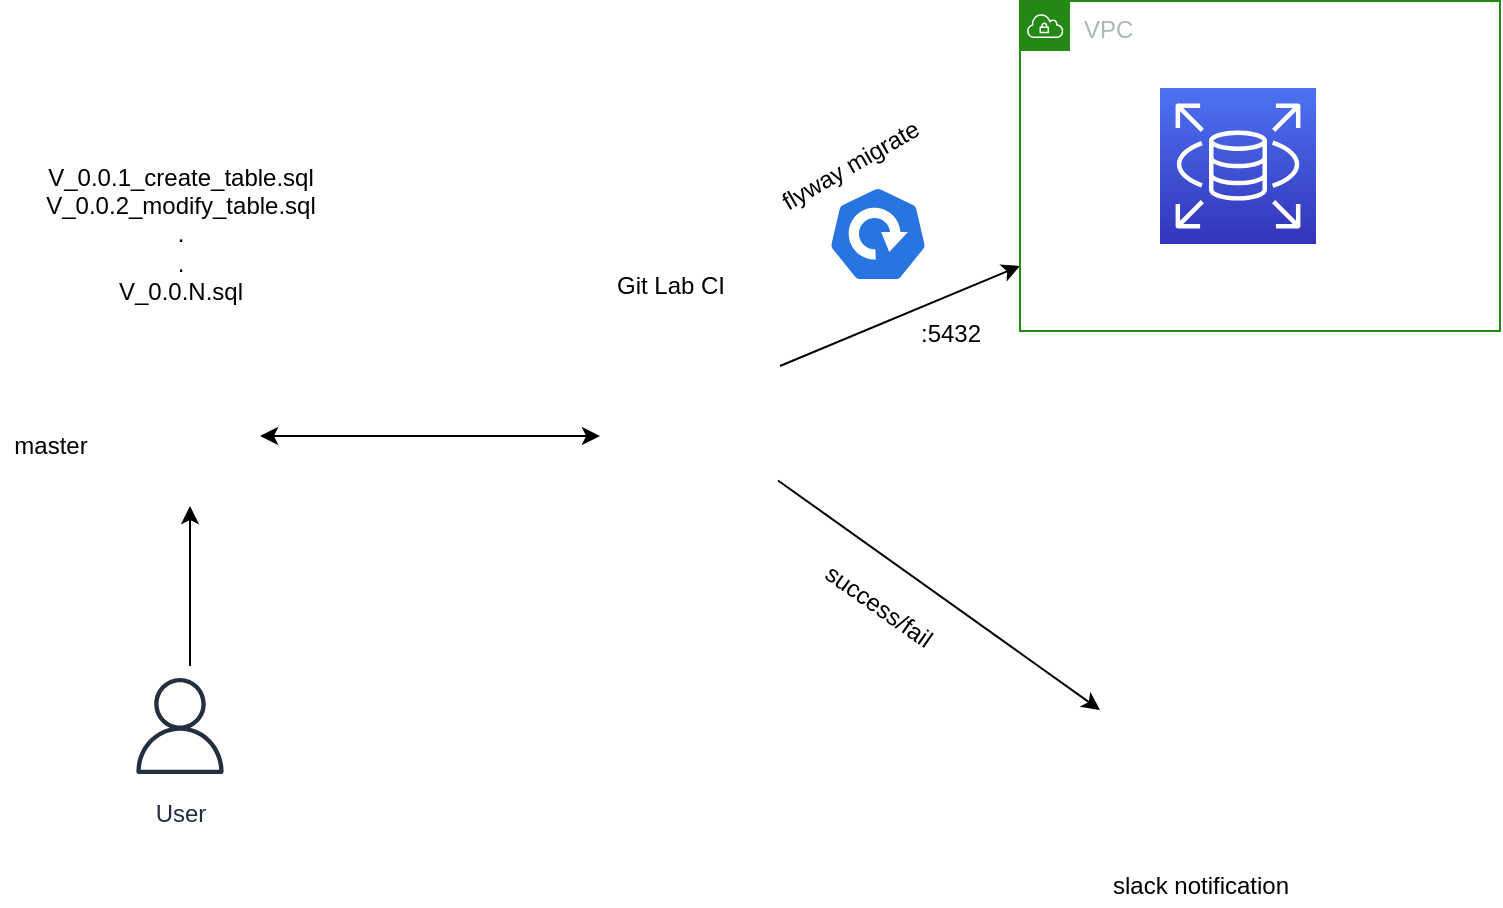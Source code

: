 <mxfile version="16.2.4" type="github">
  <diagram id="fBJdtx1RsMiiJEQBPnrH" name="Page-1">
    <mxGraphModel dx="1248" dy="804" grid="1" gridSize="10" guides="1" tooltips="1" connect="1" arrows="1" fold="1" page="1" pageScale="1" pageWidth="827" pageHeight="1169" math="0" shadow="0">
      <root>
        <mxCell id="0" />
        <mxCell id="1" parent="0" />
        <mxCell id="AUUI5qihKt2zQBkCmnpu-3" value="" style="shape=image;html=1;verticalAlign=top;verticalLabelPosition=bottom;labelBackgroundColor=#ffffff;imageAspect=0;aspect=fixed;image=https://cdn4.iconfinder.com/data/icons/socialcones/508/Gitlab-128.png" parent="1" vertex="1">
          <mxGeometry x="300" y="200.5" width="89" height="89" as="geometry" />
        </mxCell>
        <mxCell id="AUUI5qihKt2zQBkCmnpu-10" value="" style="shape=image;html=1;verticalAlign=top;verticalLabelPosition=bottom;labelBackgroundColor=#ffffff;imageAspect=0;aspect=fixed;image=https://cdn2.iconfinder.com/data/icons/social-media-2285/512/1_Slack_colored_svg-128.png" parent="1" vertex="1">
          <mxGeometry x="550" y="360" width="88" height="88" as="geometry" />
        </mxCell>
        <mxCell id="AUUI5qihKt2zQBkCmnpu-12" value="" style="shape=image;html=1;verticalAlign=top;verticalLabelPosition=bottom;labelBackgroundColor=#ffffff;imageAspect=0;aspect=fixed;image=https://cdn4.iconfinder.com/data/icons/socialcones/508/Github-128.png" parent="1" vertex="1">
          <mxGeometry x="60" y="210" width="70" height="70" as="geometry" />
        </mxCell>
        <mxCell id="AUUI5qihKt2zQBkCmnpu-13" value="master" style="text;html=1;resizable=0;autosize=1;align=center;verticalAlign=middle;points=[];fillColor=none;strokeColor=none;rounded=0;" parent="1" vertex="1">
          <mxGeometry y="240" width="50" height="20" as="geometry" />
        </mxCell>
        <mxCell id="AUUI5qihKt2zQBkCmnpu-14" value="User" style="sketch=0;outlineConnect=0;fontColor=#232F3E;gradientColor=none;strokeColor=#232F3E;fillColor=#ffffff;dashed=0;verticalLabelPosition=bottom;verticalAlign=top;align=center;html=1;fontSize=12;fontStyle=0;aspect=fixed;shape=mxgraph.aws4.resourceIcon;resIcon=mxgraph.aws4.user;" parent="1" vertex="1">
          <mxGeometry x="60" y="360" width="60" height="60" as="geometry" />
        </mxCell>
        <mxCell id="AUUI5qihKt2zQBkCmnpu-15" value="" style="endArrow=classic;html=1;rounded=0;entryX=0.5;entryY=1;entryDx=0;entryDy=0;" parent="1" target="AUUI5qihKt2zQBkCmnpu-12" edge="1">
          <mxGeometry width="50" height="50" relative="1" as="geometry">
            <mxPoint x="95" y="360" as="sourcePoint" />
            <mxPoint x="150" y="310" as="targetPoint" />
          </mxGeometry>
        </mxCell>
        <mxCell id="AUUI5qihKt2zQBkCmnpu-16" value="Git Lab CI" style="text;html=1;resizable=0;autosize=1;align=center;verticalAlign=middle;points=[];fillColor=none;strokeColor=none;rounded=0;" parent="1" vertex="1">
          <mxGeometry x="300" y="160" width="70" height="20" as="geometry" />
        </mxCell>
        <mxCell id="AUUI5qihKt2zQBkCmnpu-17" value="" style="endArrow=classic;startArrow=classic;html=1;rounded=0;entryX=1;entryY=0.5;entryDx=0;entryDy=0;" parent="1" source="AUUI5qihKt2zQBkCmnpu-3" target="AUUI5qihKt2zQBkCmnpu-12" edge="1">
          <mxGeometry width="50" height="50" relative="1" as="geometry">
            <mxPoint x="390" y="420" as="sourcePoint" />
            <mxPoint x="440" y="370" as="targetPoint" />
          </mxGeometry>
        </mxCell>
        <mxCell id="AUUI5qihKt2zQBkCmnpu-18" value="" style="endArrow=classic;html=1;rounded=0;" parent="1" target="K5yzK2Y1K1B3J1AOOUEL-10" edge="1">
          <mxGeometry width="50" height="50" relative="1" as="geometry">
            <mxPoint x="390" y="210" as="sourcePoint" />
            <mxPoint x="490" y="140" as="targetPoint" />
          </mxGeometry>
        </mxCell>
        <mxCell id="AUUI5qihKt2zQBkCmnpu-19" value="" style="endArrow=classic;html=1;rounded=0;entryX=0;entryY=0.25;entryDx=0;entryDy=0;exitX=1;exitY=0.75;exitDx=0;exitDy=0;" parent="1" source="AUUI5qihKt2zQBkCmnpu-3" target="AUUI5qihKt2zQBkCmnpu-10" edge="1">
          <mxGeometry width="50" height="50" relative="1" as="geometry">
            <mxPoint x="390" y="420" as="sourcePoint" />
            <mxPoint x="440" y="370" as="targetPoint" />
          </mxGeometry>
        </mxCell>
        <mxCell id="AUUI5qihKt2zQBkCmnpu-20" value="" style="sketch=0;html=1;dashed=0;whitespace=wrap;fillColor=#2875E2;strokeColor=#ffffff;points=[[0.005,0.63,0],[0.1,0.2,0],[0.9,0.2,0],[0.5,0,0],[0.995,0.63,0],[0.72,0.99,0],[0.5,1,0],[0.28,0.99,0]];shape=mxgraph.kubernetes.icon;prIcon=deploy" parent="1" vertex="1">
          <mxGeometry x="414" y="120" width="50" height="48" as="geometry" />
        </mxCell>
        <mxCell id="AUUI5qihKt2zQBkCmnpu-21" value="flyway migrate&lt;br&gt;" style="text;html=1;resizable=0;autosize=1;align=center;verticalAlign=middle;points=[];fillColor=none;strokeColor=none;rounded=0;rotation=-30;" parent="1" vertex="1">
          <mxGeometry x="380" y="100" width="90" height="20" as="geometry" />
        </mxCell>
        <mxCell id="AUUI5qihKt2zQBkCmnpu-22" value="success/fail" style="text;html=1;resizable=0;autosize=1;align=center;verticalAlign=middle;points=[];fillColor=none;strokeColor=none;rounded=0;rotation=35;" parent="1" vertex="1">
          <mxGeometry x="399" y="320" width="80" height="20" as="geometry" />
        </mxCell>
        <mxCell id="AUUI5qihKt2zQBkCmnpu-23" value="slack notification" style="text;html=1;resizable=0;autosize=1;align=center;verticalAlign=middle;points=[];fillColor=none;strokeColor=none;rounded=0;rotation=0;" parent="1" vertex="1">
          <mxGeometry x="550" y="460" width="100" height="20" as="geometry" />
        </mxCell>
        <mxCell id="AUUI5qihKt2zQBkCmnpu-24" value="V_0.0.1_create_table.sql&lt;br&gt;V_0.0.2_modify_table.sql&lt;br&gt;.&lt;br&gt;.&lt;br&gt;V_0.0.N.sql" style="text;html=1;resizable=0;autosize=1;align=center;verticalAlign=middle;points=[];fillColor=none;strokeColor=none;rounded=0;" parent="1" vertex="1">
          <mxGeometry x="15" y="104" width="150" height="80" as="geometry" />
        </mxCell>
        <mxCell id="AUUI5qihKt2zQBkCmnpu-25" value=":5432&lt;br&gt;" style="text;html=1;resizable=0;autosize=1;align=center;verticalAlign=middle;points=[];fillColor=none;strokeColor=none;rounded=0;" parent="1" vertex="1">
          <mxGeometry x="450" y="184" width="50" height="20" as="geometry" />
        </mxCell>
        <mxCell id="K5yzK2Y1K1B3J1AOOUEL-10" value="VPC" style="points=[[0,0],[0.25,0],[0.5,0],[0.75,0],[1,0],[1,0.25],[1,0.5],[1,0.75],[1,1],[0.75,1],[0.5,1],[0.25,1],[0,1],[0,0.75],[0,0.5],[0,0.25]];outlineConnect=0;gradientColor=none;html=1;whiteSpace=wrap;fontSize=12;fontStyle=0;container=1;pointerEvents=0;collapsible=0;recursiveResize=0;shape=mxgraph.aws4.group;grIcon=mxgraph.aws4.group_vpc;strokeColor=#248814;fillColor=none;verticalAlign=top;align=left;spacingLeft=30;fontColor=#AAB7B8;dashed=0;" vertex="1" parent="1">
          <mxGeometry x="510" y="27.5" width="240" height="165" as="geometry" />
        </mxCell>
        <mxCell id="K5yzK2Y1K1B3J1AOOUEL-11" value="" style="sketch=0;points=[[0,0,0],[0.25,0,0],[0.5,0,0],[0.75,0,0],[1,0,0],[0,1,0],[0.25,1,0],[0.5,1,0],[0.75,1,0],[1,1,0],[0,0.25,0],[0,0.5,0],[0,0.75,0],[1,0.25,0],[1,0.5,0],[1,0.75,0]];outlineConnect=0;fontColor=#232F3E;gradientColor=#4D72F3;gradientDirection=north;fillColor=#3334B9;strokeColor=#ffffff;dashed=0;verticalLabelPosition=bottom;verticalAlign=top;align=center;html=1;fontSize=12;fontStyle=0;aspect=fixed;shape=mxgraph.aws4.resourceIcon;resIcon=mxgraph.aws4.rds;" vertex="1" parent="K5yzK2Y1K1B3J1AOOUEL-10">
          <mxGeometry x="70" y="43.5" width="78" height="78" as="geometry" />
        </mxCell>
      </root>
    </mxGraphModel>
  </diagram>
</mxfile>
